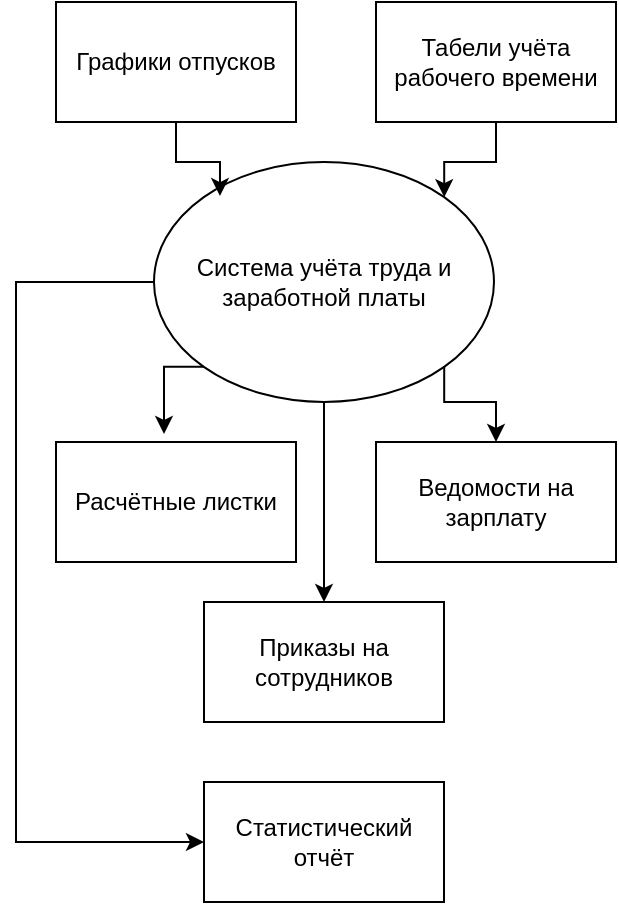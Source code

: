 <mxfile version="24.9.2">
  <diagram name="Страница — 1" id="cmvQJdmaagYAiJTlneyO">
    <mxGraphModel dx="301" dy="463" grid="1" gridSize="10" guides="1" tooltips="1" connect="1" arrows="1" fold="1" page="1" pageScale="1" pageWidth="827" pageHeight="1169" math="0" shadow="0">
      <root>
        <mxCell id="0" />
        <mxCell id="1" parent="0" />
        <mxCell id="ji0xQPcRfm0lryr_6z-F-15" style="edgeStyle=orthogonalEdgeStyle;rounded=0;orthogonalLoop=1;jettySize=auto;html=1;exitX=1;exitY=0;exitDx=0;exitDy=0;entryX=0.5;entryY=0;entryDx=0;entryDy=0;" edge="1" parent="1" source="ji0xQPcRfm0lryr_6z-F-2" target="ji0xQPcRfm0lryr_6z-F-7">
          <mxGeometry relative="1" as="geometry">
            <Array as="points">
              <mxPoint x="474" y="280" />
              <mxPoint x="500" y="280" />
            </Array>
          </mxGeometry>
        </mxCell>
        <mxCell id="ji0xQPcRfm0lryr_6z-F-16" style="edgeStyle=orthogonalEdgeStyle;rounded=0;orthogonalLoop=1;jettySize=auto;html=1;exitX=1;exitY=0.5;exitDx=0;exitDy=0;entryX=0.5;entryY=0;entryDx=0;entryDy=0;" edge="1" parent="1" source="ji0xQPcRfm0lryr_6z-F-2" target="ji0xQPcRfm0lryr_6z-F-5">
          <mxGeometry relative="1" as="geometry" />
        </mxCell>
        <mxCell id="ji0xQPcRfm0lryr_6z-F-17" style="edgeStyle=orthogonalEdgeStyle;rounded=0;orthogonalLoop=1;jettySize=auto;html=1;exitX=0.5;exitY=1;exitDx=0;exitDy=0;entryX=0;entryY=0.5;entryDx=0;entryDy=0;" edge="1" parent="1" source="ji0xQPcRfm0lryr_6z-F-2" target="ji0xQPcRfm0lryr_6z-F-8">
          <mxGeometry relative="1" as="geometry">
            <mxPoint x="250" y="500" as="targetPoint" />
            <Array as="points">
              <mxPoint x="260" y="220" />
              <mxPoint x="260" y="500" />
            </Array>
          </mxGeometry>
        </mxCell>
        <mxCell id="ji0xQPcRfm0lryr_6z-F-2" value="Система учёта труда и заработной платы" style="ellipse;whiteSpace=wrap;html=1;direction=south;" vertex="1" parent="1">
          <mxGeometry x="329" y="160" width="170" height="120" as="geometry" />
        </mxCell>
        <mxCell id="ji0xQPcRfm0lryr_6z-F-3" value="Графики отпусков" style="rounded=0;whiteSpace=wrap;html=1;" vertex="1" parent="1">
          <mxGeometry x="280" y="80" width="120" height="60" as="geometry" />
        </mxCell>
        <mxCell id="ji0xQPcRfm0lryr_6z-F-13" style="edgeStyle=orthogonalEdgeStyle;rounded=0;orthogonalLoop=1;jettySize=auto;html=1;exitX=0.5;exitY=1;exitDx=0;exitDy=0;entryX=0;entryY=0;entryDx=0;entryDy=0;" edge="1" parent="1" source="ji0xQPcRfm0lryr_6z-F-4" target="ji0xQPcRfm0lryr_6z-F-2">
          <mxGeometry relative="1" as="geometry" />
        </mxCell>
        <mxCell id="ji0xQPcRfm0lryr_6z-F-4" value="Табели учёта рабочего времени" style="rounded=0;whiteSpace=wrap;html=1;" vertex="1" parent="1">
          <mxGeometry x="440" y="80" width="120" height="60" as="geometry" />
        </mxCell>
        <mxCell id="ji0xQPcRfm0lryr_6z-F-5" value="Приказы на сотрудников" style="rounded=0;whiteSpace=wrap;html=1;" vertex="1" parent="1">
          <mxGeometry x="354" y="380" width="120" height="60" as="geometry" />
        </mxCell>
        <mxCell id="ji0xQPcRfm0lryr_6z-F-6" value="Расчётные листки" style="rounded=0;whiteSpace=wrap;html=1;" vertex="1" parent="1">
          <mxGeometry x="280" y="300" width="120" height="60" as="geometry" />
        </mxCell>
        <mxCell id="ji0xQPcRfm0lryr_6z-F-7" value="Ведомости на зарплату" style="rounded=0;whiteSpace=wrap;html=1;" vertex="1" parent="1">
          <mxGeometry x="440" y="300" width="120" height="60" as="geometry" />
        </mxCell>
        <mxCell id="ji0xQPcRfm0lryr_6z-F-8" value="Статистический отчёт" style="rounded=0;whiteSpace=wrap;html=1;" vertex="1" parent="1">
          <mxGeometry x="354" y="470" width="120" height="60" as="geometry" />
        </mxCell>
        <mxCell id="ji0xQPcRfm0lryr_6z-F-12" style="edgeStyle=orthogonalEdgeStyle;rounded=0;orthogonalLoop=1;jettySize=auto;html=1;exitX=0.5;exitY=1;exitDx=0;exitDy=0;entryX=0.142;entryY=0.806;entryDx=0;entryDy=0;entryPerimeter=0;" edge="1" parent="1" source="ji0xQPcRfm0lryr_6z-F-3" target="ji0xQPcRfm0lryr_6z-F-2">
          <mxGeometry relative="1" as="geometry" />
        </mxCell>
        <mxCell id="ji0xQPcRfm0lryr_6z-F-14" style="edgeStyle=orthogonalEdgeStyle;rounded=0;orthogonalLoop=1;jettySize=auto;html=1;exitX=1;exitY=1;exitDx=0;exitDy=0;entryX=0.45;entryY=-0.067;entryDx=0;entryDy=0;entryPerimeter=0;" edge="1" parent="1" source="ji0xQPcRfm0lryr_6z-F-2" target="ji0xQPcRfm0lryr_6z-F-6">
          <mxGeometry relative="1" as="geometry" />
        </mxCell>
      </root>
    </mxGraphModel>
  </diagram>
</mxfile>
